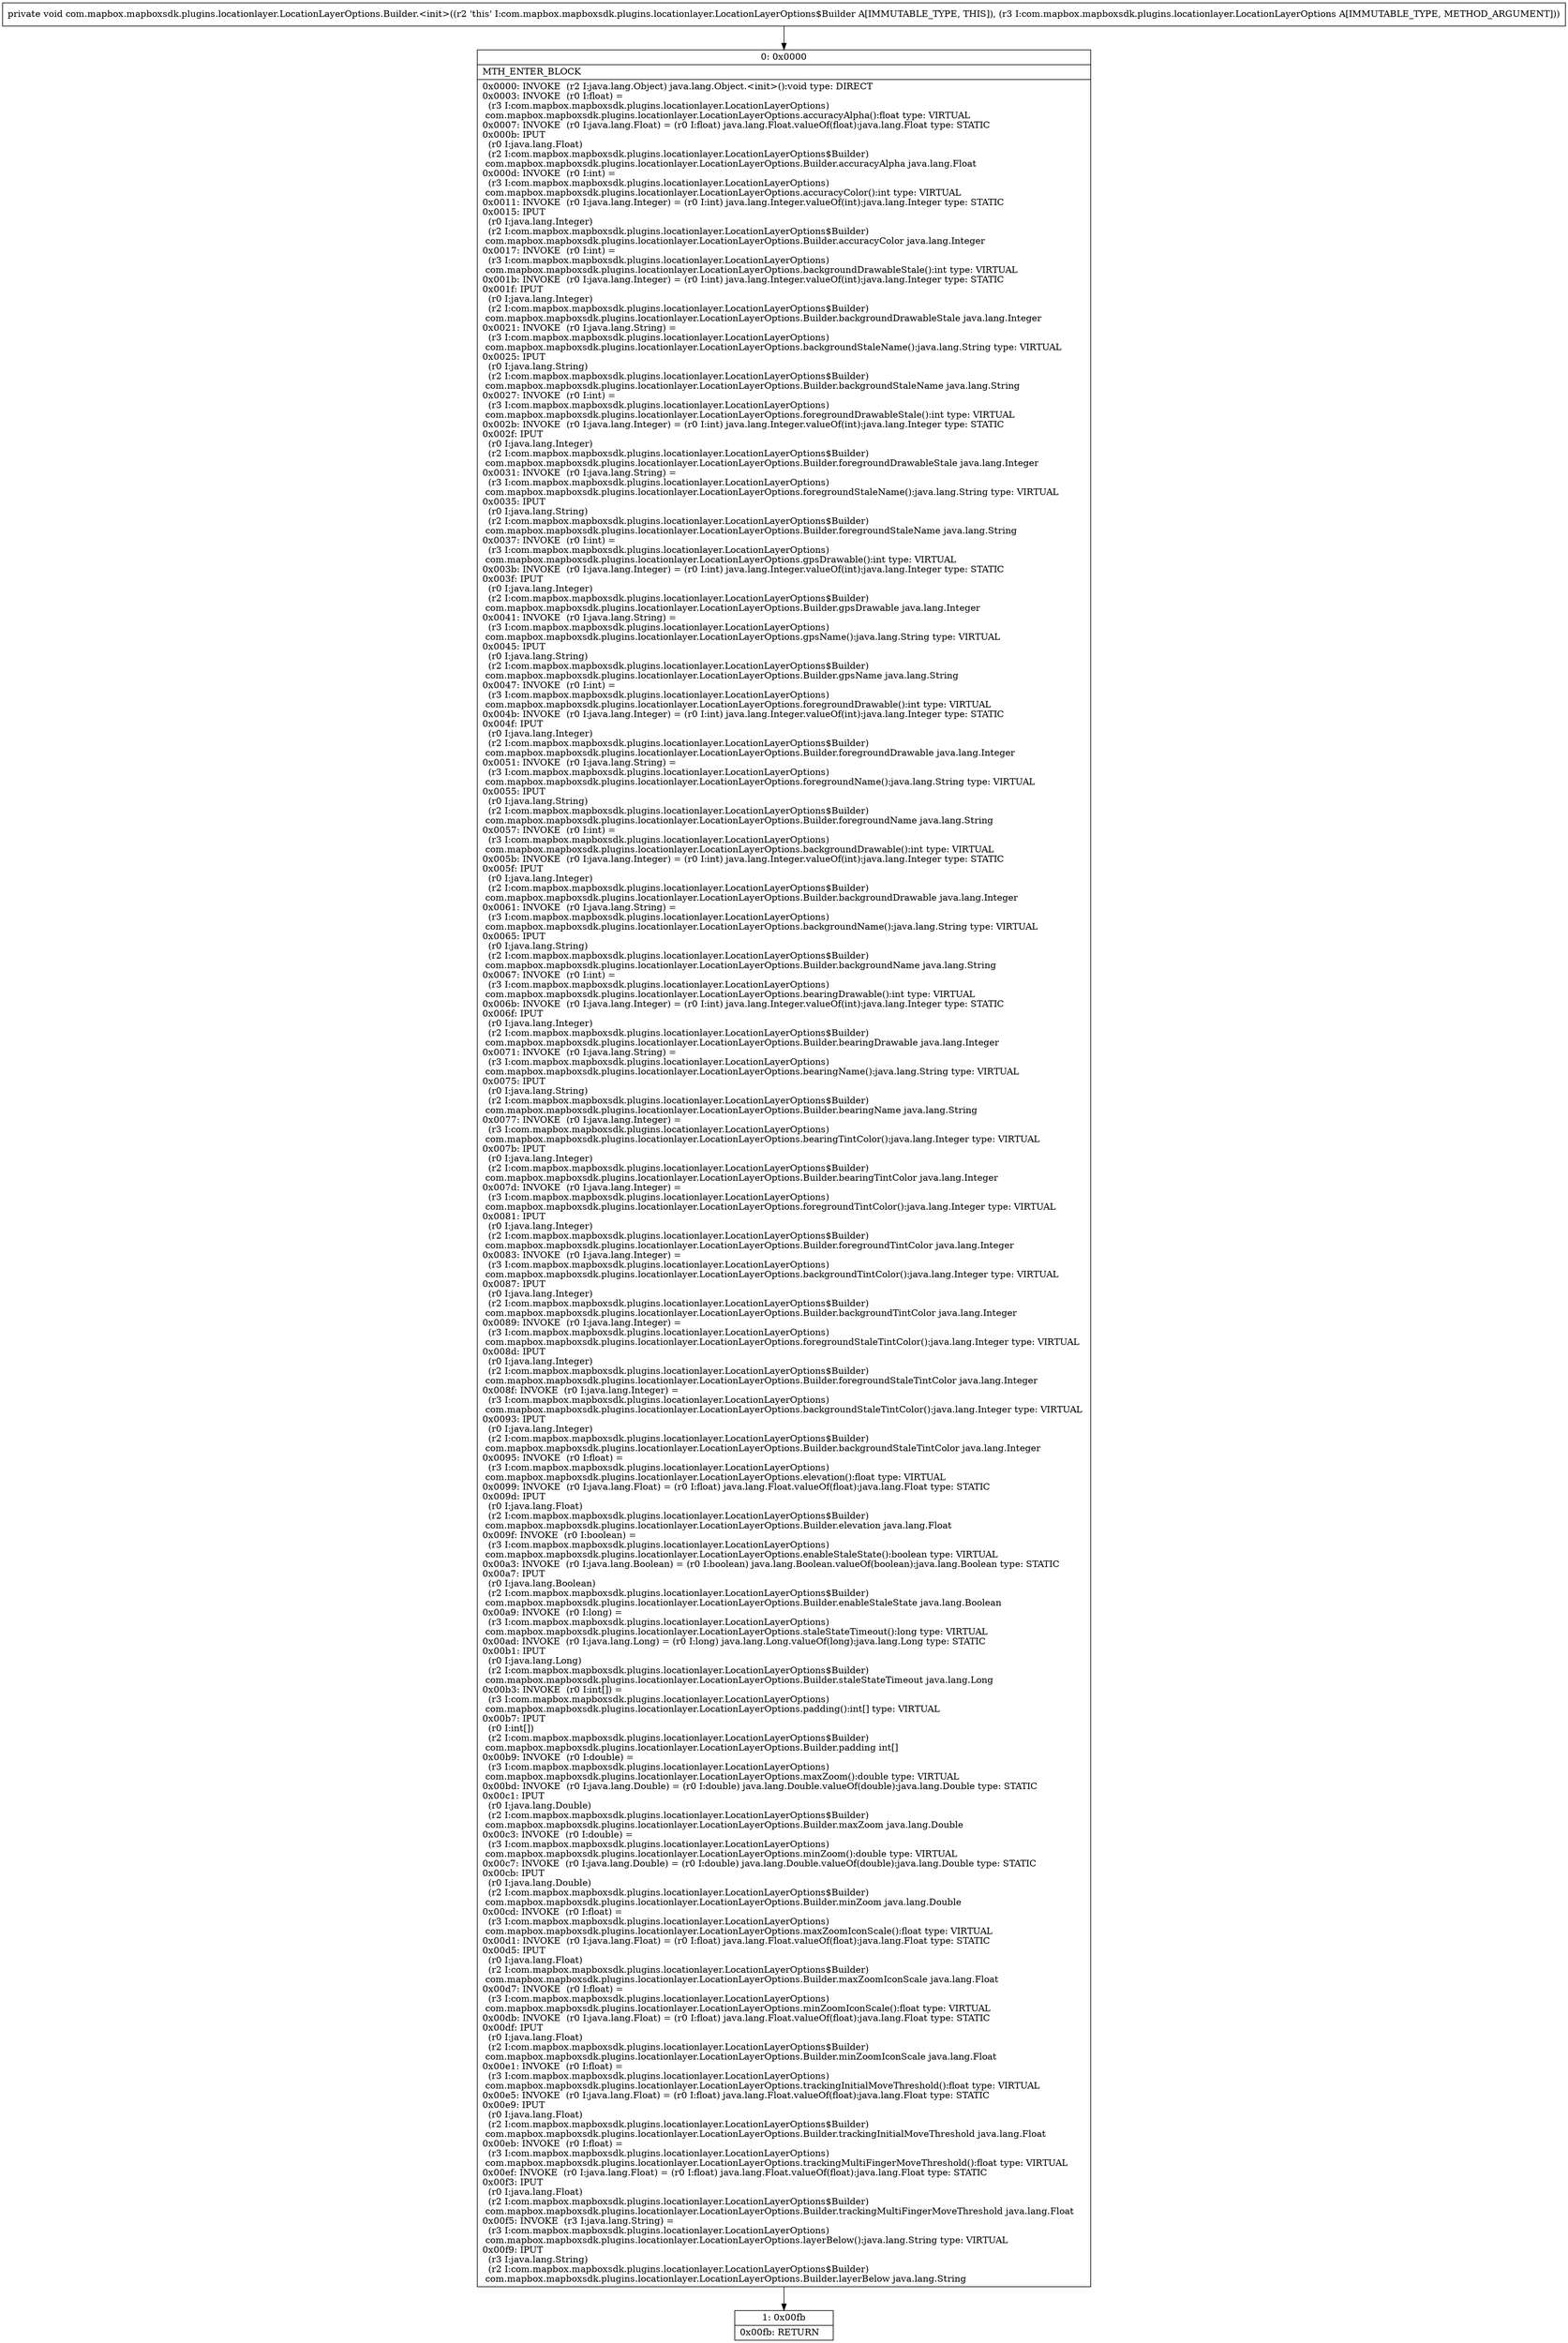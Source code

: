 digraph "CFG forcom.mapbox.mapboxsdk.plugins.locationlayer.LocationLayerOptions.Builder.\<init\>(Lcom\/mapbox\/mapboxsdk\/plugins\/locationlayer\/LocationLayerOptions;)V" {
Node_0 [shape=record,label="{0\:\ 0x0000|MTH_ENTER_BLOCK\l|0x0000: INVOKE  (r2 I:java.lang.Object) java.lang.Object.\<init\>():void type: DIRECT \l0x0003: INVOKE  (r0 I:float) = \l  (r3 I:com.mapbox.mapboxsdk.plugins.locationlayer.LocationLayerOptions)\l com.mapbox.mapboxsdk.plugins.locationlayer.LocationLayerOptions.accuracyAlpha():float type: VIRTUAL \l0x0007: INVOKE  (r0 I:java.lang.Float) = (r0 I:float) java.lang.Float.valueOf(float):java.lang.Float type: STATIC \l0x000b: IPUT  \l  (r0 I:java.lang.Float)\l  (r2 I:com.mapbox.mapboxsdk.plugins.locationlayer.LocationLayerOptions$Builder)\l com.mapbox.mapboxsdk.plugins.locationlayer.LocationLayerOptions.Builder.accuracyAlpha java.lang.Float \l0x000d: INVOKE  (r0 I:int) = \l  (r3 I:com.mapbox.mapboxsdk.plugins.locationlayer.LocationLayerOptions)\l com.mapbox.mapboxsdk.plugins.locationlayer.LocationLayerOptions.accuracyColor():int type: VIRTUAL \l0x0011: INVOKE  (r0 I:java.lang.Integer) = (r0 I:int) java.lang.Integer.valueOf(int):java.lang.Integer type: STATIC \l0x0015: IPUT  \l  (r0 I:java.lang.Integer)\l  (r2 I:com.mapbox.mapboxsdk.plugins.locationlayer.LocationLayerOptions$Builder)\l com.mapbox.mapboxsdk.plugins.locationlayer.LocationLayerOptions.Builder.accuracyColor java.lang.Integer \l0x0017: INVOKE  (r0 I:int) = \l  (r3 I:com.mapbox.mapboxsdk.plugins.locationlayer.LocationLayerOptions)\l com.mapbox.mapboxsdk.plugins.locationlayer.LocationLayerOptions.backgroundDrawableStale():int type: VIRTUAL \l0x001b: INVOKE  (r0 I:java.lang.Integer) = (r0 I:int) java.lang.Integer.valueOf(int):java.lang.Integer type: STATIC \l0x001f: IPUT  \l  (r0 I:java.lang.Integer)\l  (r2 I:com.mapbox.mapboxsdk.plugins.locationlayer.LocationLayerOptions$Builder)\l com.mapbox.mapboxsdk.plugins.locationlayer.LocationLayerOptions.Builder.backgroundDrawableStale java.lang.Integer \l0x0021: INVOKE  (r0 I:java.lang.String) = \l  (r3 I:com.mapbox.mapboxsdk.plugins.locationlayer.LocationLayerOptions)\l com.mapbox.mapboxsdk.plugins.locationlayer.LocationLayerOptions.backgroundStaleName():java.lang.String type: VIRTUAL \l0x0025: IPUT  \l  (r0 I:java.lang.String)\l  (r2 I:com.mapbox.mapboxsdk.plugins.locationlayer.LocationLayerOptions$Builder)\l com.mapbox.mapboxsdk.plugins.locationlayer.LocationLayerOptions.Builder.backgroundStaleName java.lang.String \l0x0027: INVOKE  (r0 I:int) = \l  (r3 I:com.mapbox.mapboxsdk.plugins.locationlayer.LocationLayerOptions)\l com.mapbox.mapboxsdk.plugins.locationlayer.LocationLayerOptions.foregroundDrawableStale():int type: VIRTUAL \l0x002b: INVOKE  (r0 I:java.lang.Integer) = (r0 I:int) java.lang.Integer.valueOf(int):java.lang.Integer type: STATIC \l0x002f: IPUT  \l  (r0 I:java.lang.Integer)\l  (r2 I:com.mapbox.mapboxsdk.plugins.locationlayer.LocationLayerOptions$Builder)\l com.mapbox.mapboxsdk.plugins.locationlayer.LocationLayerOptions.Builder.foregroundDrawableStale java.lang.Integer \l0x0031: INVOKE  (r0 I:java.lang.String) = \l  (r3 I:com.mapbox.mapboxsdk.plugins.locationlayer.LocationLayerOptions)\l com.mapbox.mapboxsdk.plugins.locationlayer.LocationLayerOptions.foregroundStaleName():java.lang.String type: VIRTUAL \l0x0035: IPUT  \l  (r0 I:java.lang.String)\l  (r2 I:com.mapbox.mapboxsdk.plugins.locationlayer.LocationLayerOptions$Builder)\l com.mapbox.mapboxsdk.plugins.locationlayer.LocationLayerOptions.Builder.foregroundStaleName java.lang.String \l0x0037: INVOKE  (r0 I:int) = \l  (r3 I:com.mapbox.mapboxsdk.plugins.locationlayer.LocationLayerOptions)\l com.mapbox.mapboxsdk.plugins.locationlayer.LocationLayerOptions.gpsDrawable():int type: VIRTUAL \l0x003b: INVOKE  (r0 I:java.lang.Integer) = (r0 I:int) java.lang.Integer.valueOf(int):java.lang.Integer type: STATIC \l0x003f: IPUT  \l  (r0 I:java.lang.Integer)\l  (r2 I:com.mapbox.mapboxsdk.plugins.locationlayer.LocationLayerOptions$Builder)\l com.mapbox.mapboxsdk.plugins.locationlayer.LocationLayerOptions.Builder.gpsDrawable java.lang.Integer \l0x0041: INVOKE  (r0 I:java.lang.String) = \l  (r3 I:com.mapbox.mapboxsdk.plugins.locationlayer.LocationLayerOptions)\l com.mapbox.mapboxsdk.plugins.locationlayer.LocationLayerOptions.gpsName():java.lang.String type: VIRTUAL \l0x0045: IPUT  \l  (r0 I:java.lang.String)\l  (r2 I:com.mapbox.mapboxsdk.plugins.locationlayer.LocationLayerOptions$Builder)\l com.mapbox.mapboxsdk.plugins.locationlayer.LocationLayerOptions.Builder.gpsName java.lang.String \l0x0047: INVOKE  (r0 I:int) = \l  (r3 I:com.mapbox.mapboxsdk.plugins.locationlayer.LocationLayerOptions)\l com.mapbox.mapboxsdk.plugins.locationlayer.LocationLayerOptions.foregroundDrawable():int type: VIRTUAL \l0x004b: INVOKE  (r0 I:java.lang.Integer) = (r0 I:int) java.lang.Integer.valueOf(int):java.lang.Integer type: STATIC \l0x004f: IPUT  \l  (r0 I:java.lang.Integer)\l  (r2 I:com.mapbox.mapboxsdk.plugins.locationlayer.LocationLayerOptions$Builder)\l com.mapbox.mapboxsdk.plugins.locationlayer.LocationLayerOptions.Builder.foregroundDrawable java.lang.Integer \l0x0051: INVOKE  (r0 I:java.lang.String) = \l  (r3 I:com.mapbox.mapboxsdk.plugins.locationlayer.LocationLayerOptions)\l com.mapbox.mapboxsdk.plugins.locationlayer.LocationLayerOptions.foregroundName():java.lang.String type: VIRTUAL \l0x0055: IPUT  \l  (r0 I:java.lang.String)\l  (r2 I:com.mapbox.mapboxsdk.plugins.locationlayer.LocationLayerOptions$Builder)\l com.mapbox.mapboxsdk.plugins.locationlayer.LocationLayerOptions.Builder.foregroundName java.lang.String \l0x0057: INVOKE  (r0 I:int) = \l  (r3 I:com.mapbox.mapboxsdk.plugins.locationlayer.LocationLayerOptions)\l com.mapbox.mapboxsdk.plugins.locationlayer.LocationLayerOptions.backgroundDrawable():int type: VIRTUAL \l0x005b: INVOKE  (r0 I:java.lang.Integer) = (r0 I:int) java.lang.Integer.valueOf(int):java.lang.Integer type: STATIC \l0x005f: IPUT  \l  (r0 I:java.lang.Integer)\l  (r2 I:com.mapbox.mapboxsdk.plugins.locationlayer.LocationLayerOptions$Builder)\l com.mapbox.mapboxsdk.plugins.locationlayer.LocationLayerOptions.Builder.backgroundDrawable java.lang.Integer \l0x0061: INVOKE  (r0 I:java.lang.String) = \l  (r3 I:com.mapbox.mapboxsdk.plugins.locationlayer.LocationLayerOptions)\l com.mapbox.mapboxsdk.plugins.locationlayer.LocationLayerOptions.backgroundName():java.lang.String type: VIRTUAL \l0x0065: IPUT  \l  (r0 I:java.lang.String)\l  (r2 I:com.mapbox.mapboxsdk.plugins.locationlayer.LocationLayerOptions$Builder)\l com.mapbox.mapboxsdk.plugins.locationlayer.LocationLayerOptions.Builder.backgroundName java.lang.String \l0x0067: INVOKE  (r0 I:int) = \l  (r3 I:com.mapbox.mapboxsdk.plugins.locationlayer.LocationLayerOptions)\l com.mapbox.mapboxsdk.plugins.locationlayer.LocationLayerOptions.bearingDrawable():int type: VIRTUAL \l0x006b: INVOKE  (r0 I:java.lang.Integer) = (r0 I:int) java.lang.Integer.valueOf(int):java.lang.Integer type: STATIC \l0x006f: IPUT  \l  (r0 I:java.lang.Integer)\l  (r2 I:com.mapbox.mapboxsdk.plugins.locationlayer.LocationLayerOptions$Builder)\l com.mapbox.mapboxsdk.plugins.locationlayer.LocationLayerOptions.Builder.bearingDrawable java.lang.Integer \l0x0071: INVOKE  (r0 I:java.lang.String) = \l  (r3 I:com.mapbox.mapboxsdk.plugins.locationlayer.LocationLayerOptions)\l com.mapbox.mapboxsdk.plugins.locationlayer.LocationLayerOptions.bearingName():java.lang.String type: VIRTUAL \l0x0075: IPUT  \l  (r0 I:java.lang.String)\l  (r2 I:com.mapbox.mapboxsdk.plugins.locationlayer.LocationLayerOptions$Builder)\l com.mapbox.mapboxsdk.plugins.locationlayer.LocationLayerOptions.Builder.bearingName java.lang.String \l0x0077: INVOKE  (r0 I:java.lang.Integer) = \l  (r3 I:com.mapbox.mapboxsdk.plugins.locationlayer.LocationLayerOptions)\l com.mapbox.mapboxsdk.plugins.locationlayer.LocationLayerOptions.bearingTintColor():java.lang.Integer type: VIRTUAL \l0x007b: IPUT  \l  (r0 I:java.lang.Integer)\l  (r2 I:com.mapbox.mapboxsdk.plugins.locationlayer.LocationLayerOptions$Builder)\l com.mapbox.mapboxsdk.plugins.locationlayer.LocationLayerOptions.Builder.bearingTintColor java.lang.Integer \l0x007d: INVOKE  (r0 I:java.lang.Integer) = \l  (r3 I:com.mapbox.mapboxsdk.plugins.locationlayer.LocationLayerOptions)\l com.mapbox.mapboxsdk.plugins.locationlayer.LocationLayerOptions.foregroundTintColor():java.lang.Integer type: VIRTUAL \l0x0081: IPUT  \l  (r0 I:java.lang.Integer)\l  (r2 I:com.mapbox.mapboxsdk.plugins.locationlayer.LocationLayerOptions$Builder)\l com.mapbox.mapboxsdk.plugins.locationlayer.LocationLayerOptions.Builder.foregroundTintColor java.lang.Integer \l0x0083: INVOKE  (r0 I:java.lang.Integer) = \l  (r3 I:com.mapbox.mapboxsdk.plugins.locationlayer.LocationLayerOptions)\l com.mapbox.mapboxsdk.plugins.locationlayer.LocationLayerOptions.backgroundTintColor():java.lang.Integer type: VIRTUAL \l0x0087: IPUT  \l  (r0 I:java.lang.Integer)\l  (r2 I:com.mapbox.mapboxsdk.plugins.locationlayer.LocationLayerOptions$Builder)\l com.mapbox.mapboxsdk.plugins.locationlayer.LocationLayerOptions.Builder.backgroundTintColor java.lang.Integer \l0x0089: INVOKE  (r0 I:java.lang.Integer) = \l  (r3 I:com.mapbox.mapboxsdk.plugins.locationlayer.LocationLayerOptions)\l com.mapbox.mapboxsdk.plugins.locationlayer.LocationLayerOptions.foregroundStaleTintColor():java.lang.Integer type: VIRTUAL \l0x008d: IPUT  \l  (r0 I:java.lang.Integer)\l  (r2 I:com.mapbox.mapboxsdk.plugins.locationlayer.LocationLayerOptions$Builder)\l com.mapbox.mapboxsdk.plugins.locationlayer.LocationLayerOptions.Builder.foregroundStaleTintColor java.lang.Integer \l0x008f: INVOKE  (r0 I:java.lang.Integer) = \l  (r3 I:com.mapbox.mapboxsdk.plugins.locationlayer.LocationLayerOptions)\l com.mapbox.mapboxsdk.plugins.locationlayer.LocationLayerOptions.backgroundStaleTintColor():java.lang.Integer type: VIRTUAL \l0x0093: IPUT  \l  (r0 I:java.lang.Integer)\l  (r2 I:com.mapbox.mapboxsdk.plugins.locationlayer.LocationLayerOptions$Builder)\l com.mapbox.mapboxsdk.plugins.locationlayer.LocationLayerOptions.Builder.backgroundStaleTintColor java.lang.Integer \l0x0095: INVOKE  (r0 I:float) = \l  (r3 I:com.mapbox.mapboxsdk.plugins.locationlayer.LocationLayerOptions)\l com.mapbox.mapboxsdk.plugins.locationlayer.LocationLayerOptions.elevation():float type: VIRTUAL \l0x0099: INVOKE  (r0 I:java.lang.Float) = (r0 I:float) java.lang.Float.valueOf(float):java.lang.Float type: STATIC \l0x009d: IPUT  \l  (r0 I:java.lang.Float)\l  (r2 I:com.mapbox.mapboxsdk.plugins.locationlayer.LocationLayerOptions$Builder)\l com.mapbox.mapboxsdk.plugins.locationlayer.LocationLayerOptions.Builder.elevation java.lang.Float \l0x009f: INVOKE  (r0 I:boolean) = \l  (r3 I:com.mapbox.mapboxsdk.plugins.locationlayer.LocationLayerOptions)\l com.mapbox.mapboxsdk.plugins.locationlayer.LocationLayerOptions.enableStaleState():boolean type: VIRTUAL \l0x00a3: INVOKE  (r0 I:java.lang.Boolean) = (r0 I:boolean) java.lang.Boolean.valueOf(boolean):java.lang.Boolean type: STATIC \l0x00a7: IPUT  \l  (r0 I:java.lang.Boolean)\l  (r2 I:com.mapbox.mapboxsdk.plugins.locationlayer.LocationLayerOptions$Builder)\l com.mapbox.mapboxsdk.plugins.locationlayer.LocationLayerOptions.Builder.enableStaleState java.lang.Boolean \l0x00a9: INVOKE  (r0 I:long) = \l  (r3 I:com.mapbox.mapboxsdk.plugins.locationlayer.LocationLayerOptions)\l com.mapbox.mapboxsdk.plugins.locationlayer.LocationLayerOptions.staleStateTimeout():long type: VIRTUAL \l0x00ad: INVOKE  (r0 I:java.lang.Long) = (r0 I:long) java.lang.Long.valueOf(long):java.lang.Long type: STATIC \l0x00b1: IPUT  \l  (r0 I:java.lang.Long)\l  (r2 I:com.mapbox.mapboxsdk.plugins.locationlayer.LocationLayerOptions$Builder)\l com.mapbox.mapboxsdk.plugins.locationlayer.LocationLayerOptions.Builder.staleStateTimeout java.lang.Long \l0x00b3: INVOKE  (r0 I:int[]) = \l  (r3 I:com.mapbox.mapboxsdk.plugins.locationlayer.LocationLayerOptions)\l com.mapbox.mapboxsdk.plugins.locationlayer.LocationLayerOptions.padding():int[] type: VIRTUAL \l0x00b7: IPUT  \l  (r0 I:int[])\l  (r2 I:com.mapbox.mapboxsdk.plugins.locationlayer.LocationLayerOptions$Builder)\l com.mapbox.mapboxsdk.plugins.locationlayer.LocationLayerOptions.Builder.padding int[] \l0x00b9: INVOKE  (r0 I:double) = \l  (r3 I:com.mapbox.mapboxsdk.plugins.locationlayer.LocationLayerOptions)\l com.mapbox.mapboxsdk.plugins.locationlayer.LocationLayerOptions.maxZoom():double type: VIRTUAL \l0x00bd: INVOKE  (r0 I:java.lang.Double) = (r0 I:double) java.lang.Double.valueOf(double):java.lang.Double type: STATIC \l0x00c1: IPUT  \l  (r0 I:java.lang.Double)\l  (r2 I:com.mapbox.mapboxsdk.plugins.locationlayer.LocationLayerOptions$Builder)\l com.mapbox.mapboxsdk.plugins.locationlayer.LocationLayerOptions.Builder.maxZoom java.lang.Double \l0x00c3: INVOKE  (r0 I:double) = \l  (r3 I:com.mapbox.mapboxsdk.plugins.locationlayer.LocationLayerOptions)\l com.mapbox.mapboxsdk.plugins.locationlayer.LocationLayerOptions.minZoom():double type: VIRTUAL \l0x00c7: INVOKE  (r0 I:java.lang.Double) = (r0 I:double) java.lang.Double.valueOf(double):java.lang.Double type: STATIC \l0x00cb: IPUT  \l  (r0 I:java.lang.Double)\l  (r2 I:com.mapbox.mapboxsdk.plugins.locationlayer.LocationLayerOptions$Builder)\l com.mapbox.mapboxsdk.plugins.locationlayer.LocationLayerOptions.Builder.minZoom java.lang.Double \l0x00cd: INVOKE  (r0 I:float) = \l  (r3 I:com.mapbox.mapboxsdk.plugins.locationlayer.LocationLayerOptions)\l com.mapbox.mapboxsdk.plugins.locationlayer.LocationLayerOptions.maxZoomIconScale():float type: VIRTUAL \l0x00d1: INVOKE  (r0 I:java.lang.Float) = (r0 I:float) java.lang.Float.valueOf(float):java.lang.Float type: STATIC \l0x00d5: IPUT  \l  (r0 I:java.lang.Float)\l  (r2 I:com.mapbox.mapboxsdk.plugins.locationlayer.LocationLayerOptions$Builder)\l com.mapbox.mapboxsdk.plugins.locationlayer.LocationLayerOptions.Builder.maxZoomIconScale java.lang.Float \l0x00d7: INVOKE  (r0 I:float) = \l  (r3 I:com.mapbox.mapboxsdk.plugins.locationlayer.LocationLayerOptions)\l com.mapbox.mapboxsdk.plugins.locationlayer.LocationLayerOptions.minZoomIconScale():float type: VIRTUAL \l0x00db: INVOKE  (r0 I:java.lang.Float) = (r0 I:float) java.lang.Float.valueOf(float):java.lang.Float type: STATIC \l0x00df: IPUT  \l  (r0 I:java.lang.Float)\l  (r2 I:com.mapbox.mapboxsdk.plugins.locationlayer.LocationLayerOptions$Builder)\l com.mapbox.mapboxsdk.plugins.locationlayer.LocationLayerOptions.Builder.minZoomIconScale java.lang.Float \l0x00e1: INVOKE  (r0 I:float) = \l  (r3 I:com.mapbox.mapboxsdk.plugins.locationlayer.LocationLayerOptions)\l com.mapbox.mapboxsdk.plugins.locationlayer.LocationLayerOptions.trackingInitialMoveThreshold():float type: VIRTUAL \l0x00e5: INVOKE  (r0 I:java.lang.Float) = (r0 I:float) java.lang.Float.valueOf(float):java.lang.Float type: STATIC \l0x00e9: IPUT  \l  (r0 I:java.lang.Float)\l  (r2 I:com.mapbox.mapboxsdk.plugins.locationlayer.LocationLayerOptions$Builder)\l com.mapbox.mapboxsdk.plugins.locationlayer.LocationLayerOptions.Builder.trackingInitialMoveThreshold java.lang.Float \l0x00eb: INVOKE  (r0 I:float) = \l  (r3 I:com.mapbox.mapboxsdk.plugins.locationlayer.LocationLayerOptions)\l com.mapbox.mapboxsdk.plugins.locationlayer.LocationLayerOptions.trackingMultiFingerMoveThreshold():float type: VIRTUAL \l0x00ef: INVOKE  (r0 I:java.lang.Float) = (r0 I:float) java.lang.Float.valueOf(float):java.lang.Float type: STATIC \l0x00f3: IPUT  \l  (r0 I:java.lang.Float)\l  (r2 I:com.mapbox.mapboxsdk.plugins.locationlayer.LocationLayerOptions$Builder)\l com.mapbox.mapboxsdk.plugins.locationlayer.LocationLayerOptions.Builder.trackingMultiFingerMoveThreshold java.lang.Float \l0x00f5: INVOKE  (r3 I:java.lang.String) = \l  (r3 I:com.mapbox.mapboxsdk.plugins.locationlayer.LocationLayerOptions)\l com.mapbox.mapboxsdk.plugins.locationlayer.LocationLayerOptions.layerBelow():java.lang.String type: VIRTUAL \l0x00f9: IPUT  \l  (r3 I:java.lang.String)\l  (r2 I:com.mapbox.mapboxsdk.plugins.locationlayer.LocationLayerOptions$Builder)\l com.mapbox.mapboxsdk.plugins.locationlayer.LocationLayerOptions.Builder.layerBelow java.lang.String \l}"];
Node_1 [shape=record,label="{1\:\ 0x00fb|0x00fb: RETURN   \l}"];
MethodNode[shape=record,label="{private void com.mapbox.mapboxsdk.plugins.locationlayer.LocationLayerOptions.Builder.\<init\>((r2 'this' I:com.mapbox.mapboxsdk.plugins.locationlayer.LocationLayerOptions$Builder A[IMMUTABLE_TYPE, THIS]), (r3 I:com.mapbox.mapboxsdk.plugins.locationlayer.LocationLayerOptions A[IMMUTABLE_TYPE, METHOD_ARGUMENT])) }"];
MethodNode -> Node_0;
Node_0 -> Node_1;
}

